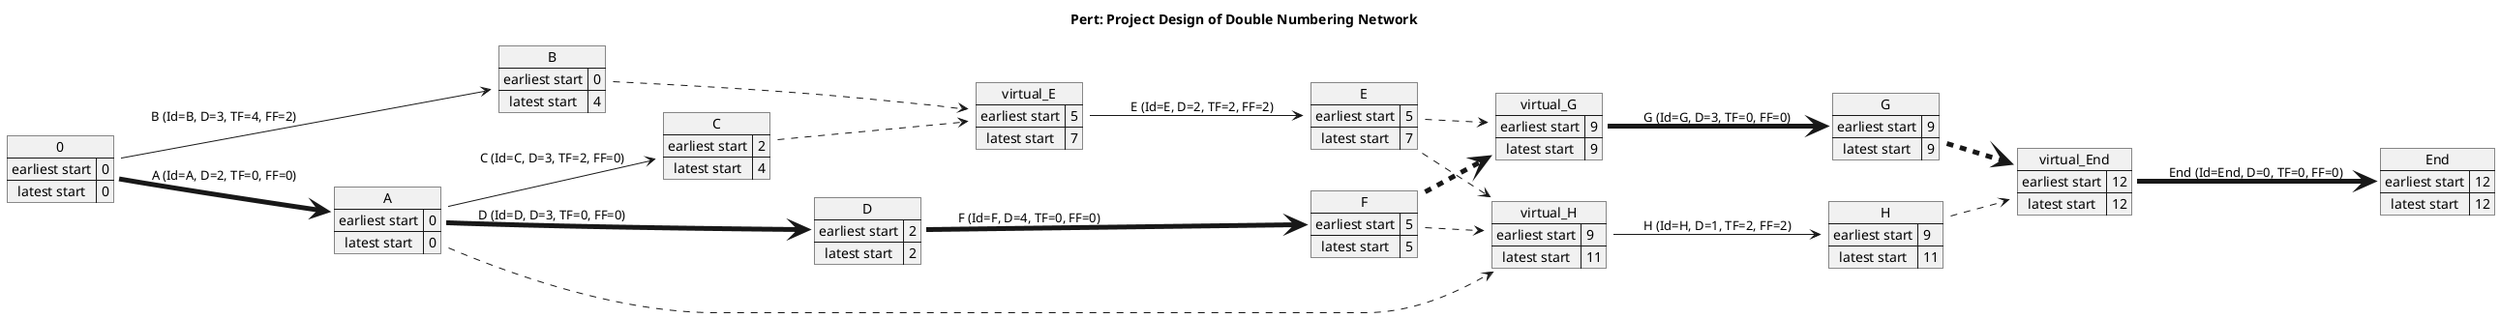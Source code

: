 
@startuml PERT
left to right direction
' Horizontal lines: -->, <--, <-->
' Vertical lines: ->, <-, <->
title Pert: Project Design of Double Numbering Network
map 0 {
    earliest start => 0
    latest start => 0
}
map End {
    earliest start => 12
    latest start => 12
}
map A {
    earliest start => 0
    latest start => 0
}
map B {
    earliest start => 0
    latest start => 4
}
map C {
    earliest start => 2
    latest start => 4
}
map D {
    earliest start => 2
    latest start => 2
}
map virtual_E {
    earliest start => 5
    latest start => 7
}
map E {
    earliest start => 5
    latest start => 7
}
map F {
    earliest start => 5
    latest start => 5
}
map virtual_G {
    earliest start => 9
    latest start => 9
}
map G {
    earliest start => 9
    latest start => 9
}
map virtual_H {
    earliest start => 9
    latest start => 11
}
map H {
    earliest start => 9
    latest start => 11
}
map virtual_End {
    earliest start => 12
    latest start => 12
}
0 -[thickness=5]-> A : A (Id=A, D=2, TF=0, FF=0)
0 --> B : B (Id=B, D=3, TF=4, FF=2)
A --> C : C (Id=C, D=3, TF=2, FF=0)
A -[thickness=5]-> D : D (Id=D, D=3, TF=0, FF=0)
B -[dashed]-> virtual_E
C -[dashed]-> virtual_E
virtual_E --> E : E (Id=E, D=2, TF=2, FF=2)
D -[thickness=5]-> F : F (Id=F, D=4, TF=0, FF=0)
E -[dashed]-> virtual_G
F -[dashed,thickness=5]-> virtual_G
virtual_G -[thickness=5]-> G : G (Id=G, D=3, TF=0, FF=0)
A -[dashed]-> virtual_H
E -[dashed]-> virtual_H
F -[dashed]-> virtual_H
virtual_H --> H : H (Id=H, D=1, TF=2, FF=2)
G -[dashed,thickness=5]-> virtual_End
H -[dashed]-> virtual_End
virtual_End -[thickness=5]-> End : End (Id=End, D=0, TF=0, FF=0)
@enduml